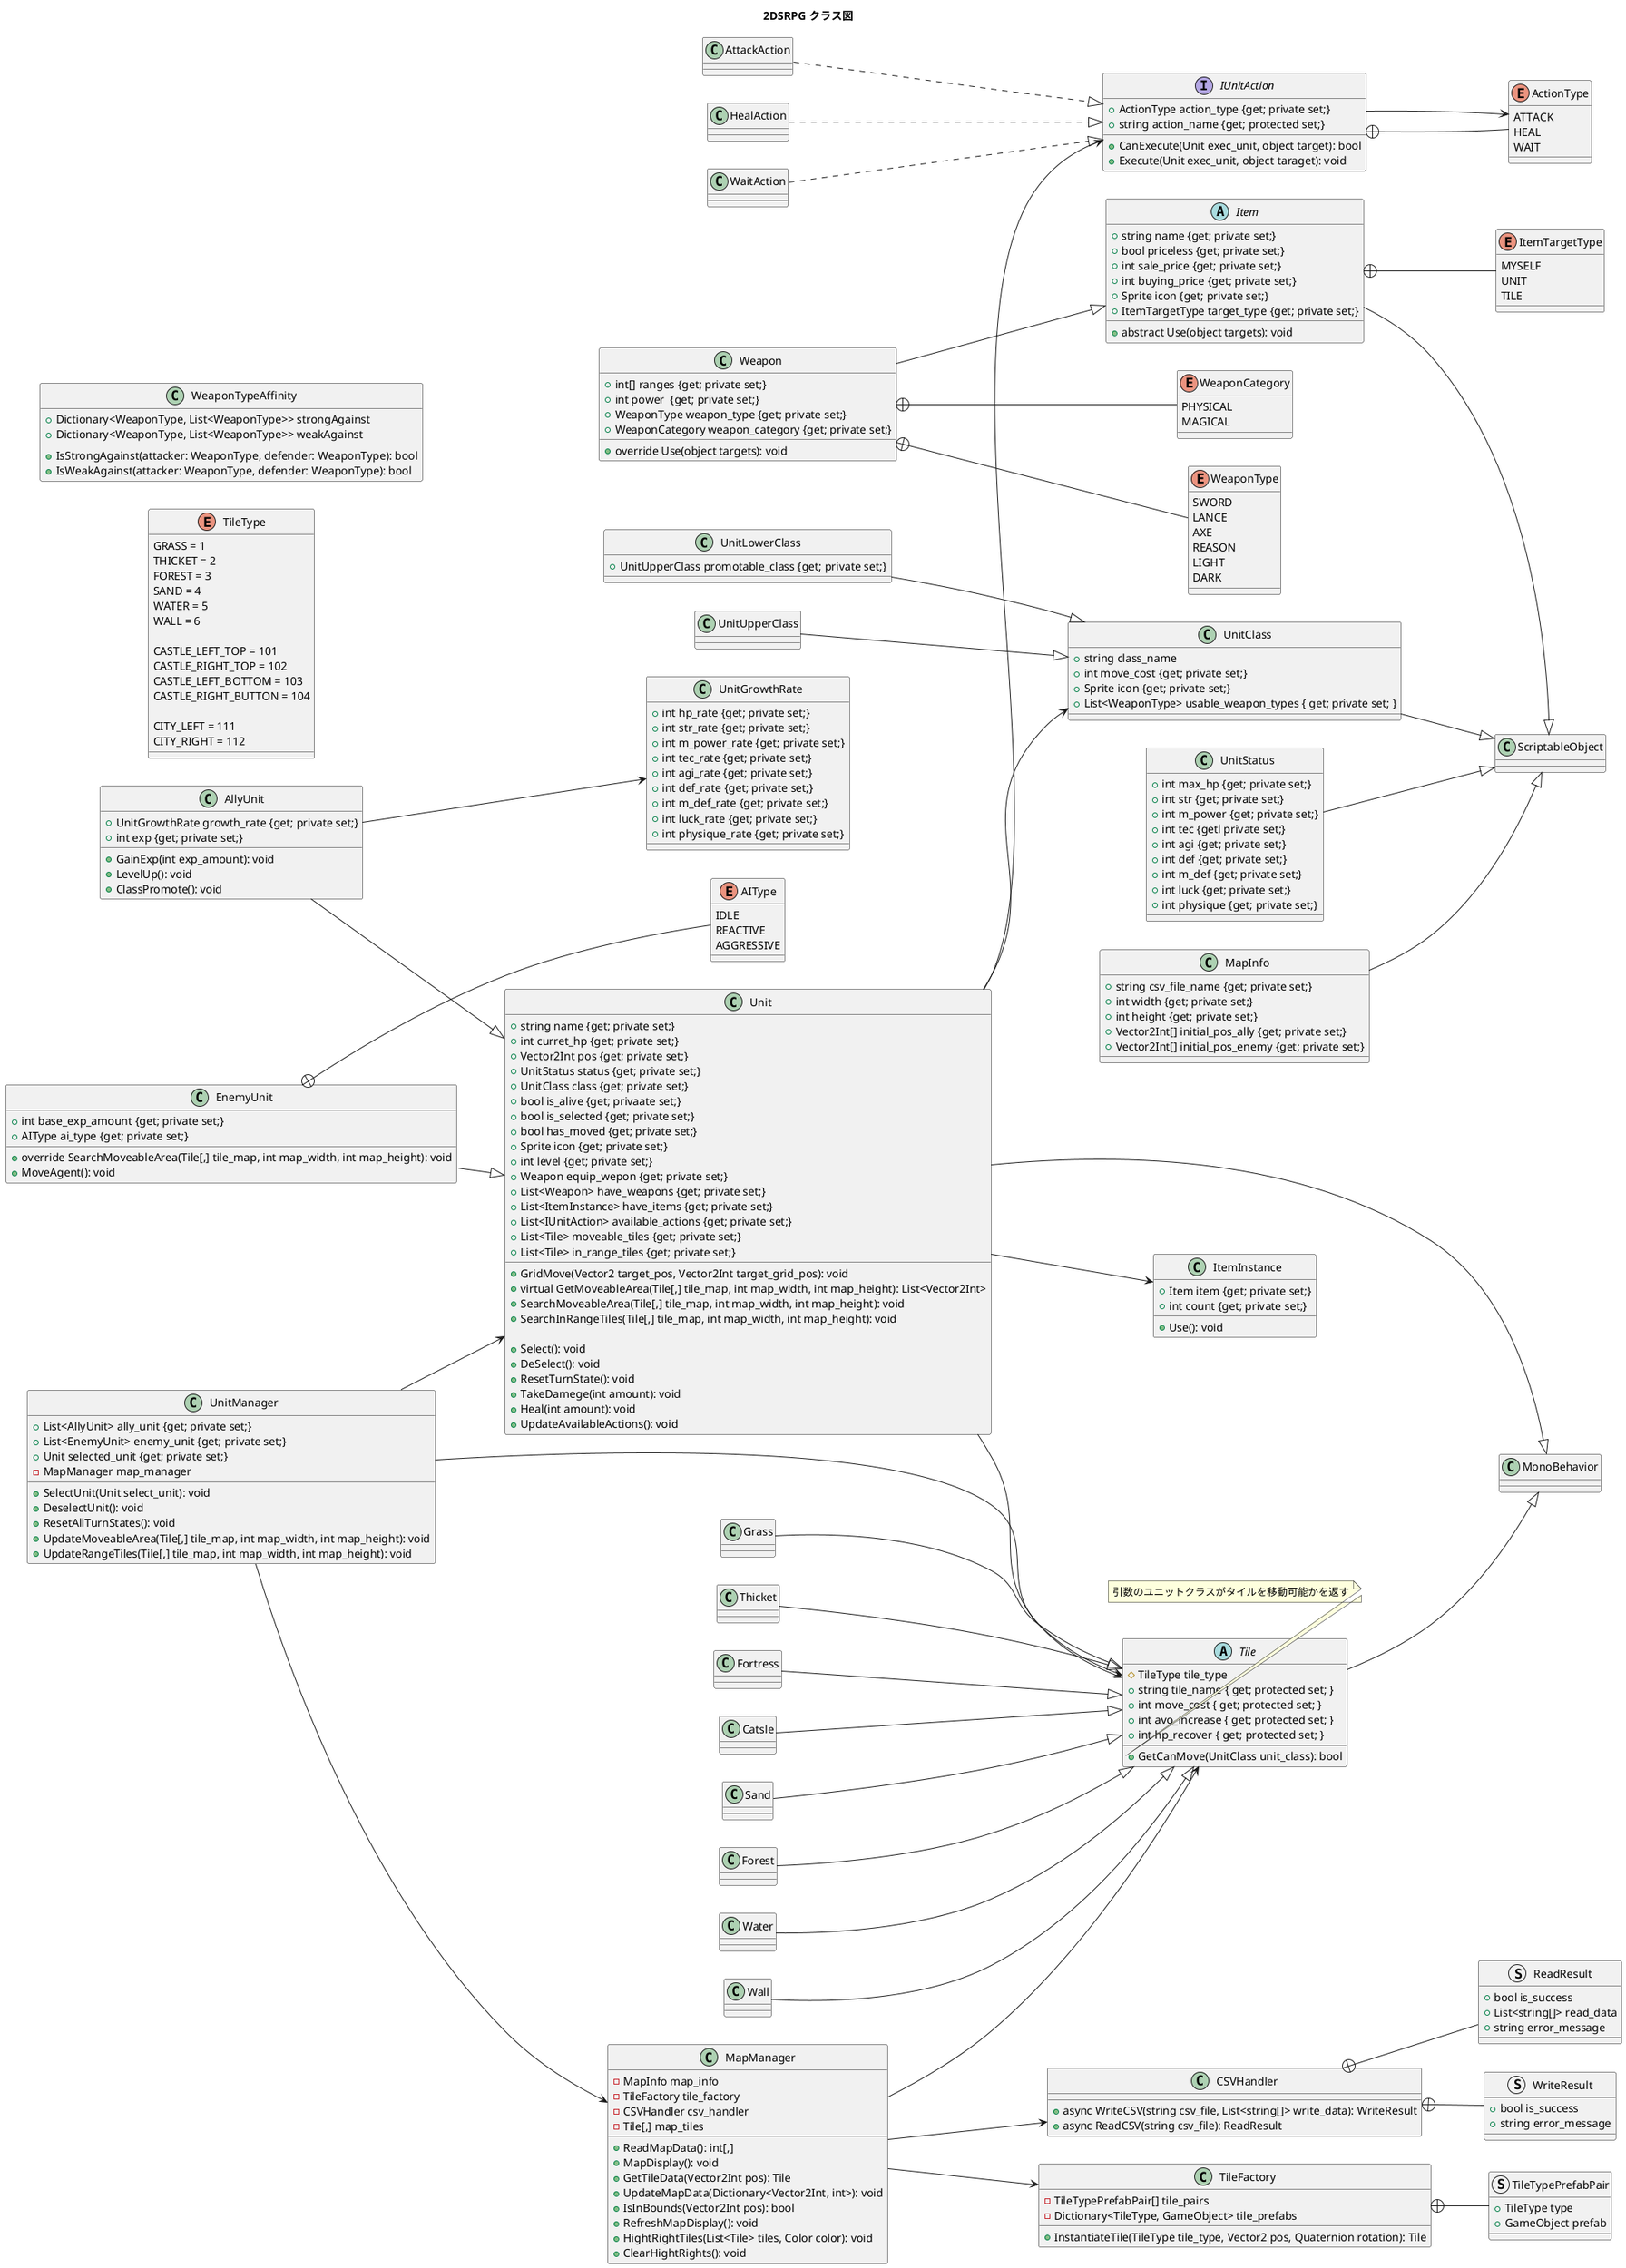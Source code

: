 @startuml 2d_srpg_class
title 2DSRPG クラス図

left to right direction

enum TileType {
    GRASS = 1
    THICKET = 2
    FOREST = 3
    SAND = 4
    WATER = 5
    WALL = 6

    CASTLE_LEFT_TOP = 101
    CASTLE_RIGHT_TOP = 102
    CASTLE_LEFT_BOTTOM = 103
    CASTLE_RIGHT_BUTTON = 104

    CITY_LEFT = 111
    CITY_RIGHT = 112
}

enum ItemTargetType {
    MYSELF
    UNIT
    TILE
}

abstract Item {
    +string name {get; private set;}
    +bool priceless {get; private set;}
    +int sale_price {get; private set;}
    +int buying_price {get; private set;}
    +Sprite icon {get; private set;}
    +ItemTargetType target_type {get; private set;}

    +abstract Use(object targets): void
}

Item +-- ItemTargetType

class WeaponTypeAffinity {
    +Dictionary<WeaponType, List<WeaponType>> strongAgainst
    +Dictionary<WeaponType, List<WeaponType>> weakAgainst
    +IsStrongAgainst(attacker: WeaponType, defender: WeaponType): bool
    +IsWeakAgainst(attacker: WeaponType, defender: WeaponType): bool
}


class Weapon {
    +int[] ranges {get; private set;}
    +int power  {get; private set;}
    +WeaponType weapon_type {get; private set;}
    +WeaponCategory weapon_category {get; private set;}

    +override Use(object targets): void
}

enum WeaponCategory {
    PHYSICAL
    MAGICAL
}

enum WeaponType {
    SWORD
    LANCE
    AXE
    REASON
    LIGHT
    DARK
}

Weapon +-- WeaponType
Weapon +-- WeaponCategory

enum ActionType {
    ATTACK
    HEAL
    WAIT
}

interface IUnitAction {
    +ActionType action_type {get; private set;}
    +string action_name {get; protected set;}
    +CanExecute(Unit exec_unit, object target): bool
    +Execute(Unit exec_unit, object taraget): void
}

IUnitAction +-- ActionType
IUnitAction --> ActionType

class AttackAction {
}

class HealAction {
}

class WaitAction {
}


class ItemInstance {
    +Item item {get; private set;}
    +int count {get; private set;}

    +Use(): void
}

class Unit {
    +string name {get; private set;}
    +int curret_hp {get; private set;}
    +Vector2Int pos {get; private set;}
    +UnitStatus status {get; private set;}
    +UnitClass class {get; private set;}
    +bool is_alive {get; privaate set;}
    +bool is_selected {get; private set;}
    +bool has_moved {get; private set;}
    +Sprite icon {get; private set;}
    +int level {get; private set;}
    +Weapon equip_wepon {get; private set;}
    +List<Weapon> have_weapons {get; private set;}
    +List<ItemInstance> have_items {get; private set;}
    +List<IUnitAction> available_actions {get; private set;}
    +List<Tile> moveable_tiles {get; private set;}
    +List<Tile> in_range_tiles {get; private set;}

    +GridMove(Vector2 target_pos, Vector2Int target_grid_pos): void
    +virtual GetMoveableArea(Tile[,] tile_map, int map_width, int map_height): List<Vector2Int>
    +SearchMoveableArea(Tile[,] tile_map, int map_width, int map_height): void
    +SearchInRangeTiles(Tile[,] tile_map, int map_width, int map_height): void

    +Select(): void
    +DeSelect(): void
    +ResetTurnState(): void
    +TakeDamege(int amount): void
    +Heal(int amount): void
    +UpdateAvailableActions(): void
}

class AllyUnit {
    +UnitGrowthRate growth_rate {get; private set;}
    +int exp {get; private set;}
    +GainExp(int exp_amount): void
    +LevelUp(): void
    +ClassPromote(): void
}

class EnemyUnit {
    +int base_exp_amount {get; private set;}
    +AIType ai_type {get; private set;}

    +override SearchMoveableArea(Tile[,] tile_map, int map_width, int map_height): void
    +MoveAgent(): void
}

enum AIType {
    IDLE
    REACTIVE
    AGGRESSIVE
}

EnemyUnit +-- AIType

class UnitStatus {
    +int max_hp {get; private set;}
    +int str {get; private set;}
    +int m_power {get; private set;}
    +int tec {getl private set;}
    +int agi {get; private set;}
    +int def {get; private set;}
    +int m_def {get; private set;}
    +int luck {get; private set;}
    +int physique {get; private set;}
}

class UnitGrowthRate {
    +int hp_rate {get; private set;}
    +int str_rate {get; private set;}
    +int m_power_rate {get; private set;}
    +int tec_rate {get; private set;}
    +int agi_rate {get; private set;}
    +int def_rate {get; private set;}
    +int m_def_rate {get; private set;}
    +int luck_rate {get; private set;}
    +int physique_rate {get; private set;}
}

class UnitClass {
    +string class_name
    +int move_cost {get; private set;}
    +Sprite icon {get; private set;}
    +List<WeaponType> usable_weapon_types { get; private set; }
}

class UnitUpperClass {

}

class UnitLowerClass {
    +UnitUpperClass promotable_class {get; private set;}
}

class UnitManager {
    +List<AllyUnit> ally_unit {get; private set;}
    +List<EnemyUnit> enemy_unit {get; private set;}
    +Unit selected_unit {get; private set;}
    -MapManager map_manager

    +SelectUnit(Unit select_unit): void
    +DeselectUnit(): void
    +ResetAllTurnStates(): void
    +UpdateMoveableArea(Tile[,] tile_map, int map_width, int map_height): void
    +UpdateRangeTiles(Tile[,] tile_map, int map_width, int map_height): void
}

class MapManager {
    -MapInfo map_info
    -TileFactory tile_factory
    -CSVHandler csv_handler
    -Tile[,] map_tiles

    +ReadMapData(): int[,]
    +MapDisplay(): void
    +GetTileData(Vector2Int pos): Tile
    +UpdateMapData(Dictionary<Vector2Int, int>): void 
    +IsInBounds(Vector2Int pos): bool
    +RefreshMapDisplay(): void
    +HightRightTiles(List<Tile> tiles, Color color): void
    +ClearHightRights(): void
}

class TileFactory {
    -TileTypePrefabPair[] tile_pairs
    -Dictionary<TileType, GameObject> tile_prefabs

    +InstantiateTile(TileType tile_type, Vector2 pos, Quaternion rotation): Tile
}

struct TileTypePrefabPair {
    +TileType type
    +GameObject prefab
}

TileFactory +-- TileTypePrefabPair

class MonoBehavior {

}

class ScriptableObject {

}

class CSVHandler {
    +async WriteCSV(string csv_file, List<string[]> write_data): WriteResult
    +async ReadCSV(string csv_file): ReadResult
}

struct ReadResult {
    +bool is_success
    +List<string[]> read_data
    +string error_message
}

struct WriteResult {
    +bool is_success
    +string error_message
}

CSVHandler +-- ReadResult
CSVHandler +-- WriteResult

class MapInfo {
    +string csv_file_name {get; private set;}
    +int width {get; private set;}
    +int height {get; private set;}
    +Vector2Int[] initial_pos_ally {get; private set;}
    +Vector2Int[] initial_pos_enemy {get; private set;}
}

abstract Tile {
    #TileType tile_type
    +string tile_name { get; protected set; }
    +int move_cost { get; protected set; }
    +int avo_increase { get; protected set; }
    +int hp_recover { get; protected set; }

    +GetCanMove(UnitClass unit_class): bool
} 

note right of Tile::GetCanMove
    引数のユニットクラスがタイルを移動可能かを返す
end note

class Grass {

}

class Thicket {

}

class Fortress {

}

class Catsle {

}

class Sand {

}

class Forest {

}

class Water {

}

class Wall{

}

AttackAction ..|> IUnitAction
HealAction ..|> IUnitAction
WaitAction ..|> IUnitAction

Item --|> ScriptableObject
Weapon --|> Item

Unit --|> MonoBehavior
Unit --> UnitClass
Unit --> Tile
Unit --> IUnitAction
Unit --> ItemInstance

UnitClass --|> ScriptableObject
UnitStatus --|> ScriptableObject
AllyUnit --|> Unit
AllyUnit --> UnitGrowthRate
EnemyUnit --|> Unit
UnitUpperClass --|> UnitClass
UnitLowerClass --|> UnitClass

UnitManager --> Unit
UnitManager --> MapManager
UnitManager --> Tile

MapManager --> CSVHandler
MapManager --> TileFactory
MapManager --> Tile

MapInfo --|> ScriptableObject

Tile --|> MonoBehavior
Grass --|> Tile
Thicket --|> Tile
Fortress --|> Tile
Catsle --|> Tile
Sand --|> Tile
Forest --|> Tile
Wall --|> Tile
Water --|> Tile


@enduml
